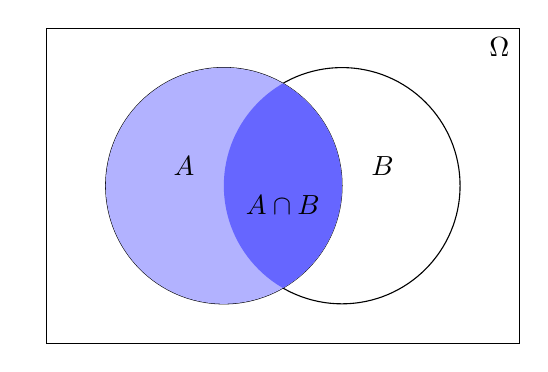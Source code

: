 \def\firstcircle{(-0.75,0) circle (1.5)}
\def\secondcircle{(0.75,0) circle (1.5)}

\begin{tikzpicture}
  \draw \firstcircle;
  \draw \secondcircle;
  \draw (-3,-2) rectangle (3,2);

  \begin{scope}
    \fill[blue!30!white] \firstcircle;
    \clip \secondcircle;
  \end{scope}

  \begin{scope}
    \clip \firstcircle;
    \fill[blue!60!white] \secondcircle;
  \end{scope}

  \draw[above left] node at (-1,0) {\(A\)};
  \draw[above right] node at (1,0) {\(B\)};
  \draw[below ] node at (0,0) {\(A\cap B\)};
  \draw[below left] node at (3,2) {\(\Omega\)};


\end{tikzpicture}

